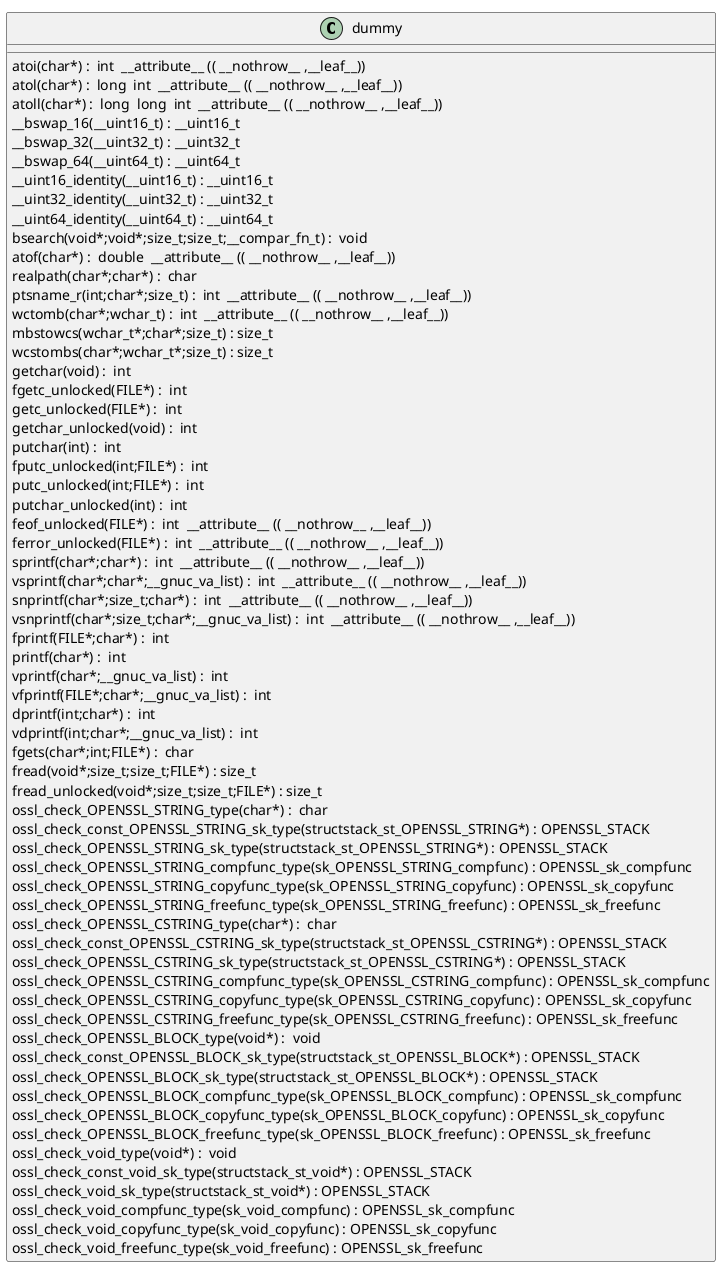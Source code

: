 @startuml
!pragma layout smetana
class dummy {
atoi(char*) :  int  __attribute__ (( __nothrow__ ,__leaf__)) [[[./../.././qc/apps/engine.c.html#505]]]
atol(char*) :  long  int  __attribute__ (( __nothrow__ ,__leaf__)) [[[./../.././qc/apps/engine.c.html#510]]]
atoll(char*) :  long  long  int  __attribute__ (( __nothrow__ ,__leaf__)) [[[./../.././qc/apps/engine.c.html#517]]]
__bswap_16(__uint16_t) : __uint16_t [[[./../.././qc/apps/engine.c.html#679]]]
__bswap_32(__uint32_t) : __uint32_t [[[./../.././qc/apps/engine.c.html#694]]]
__bswap_64(__uint64_t) : __uint64_t [[[./../.././qc/apps/engine.c.html#704]]]
__uint16_identity(__uint16_t) : __uint16_t [[[./../.././qc/apps/engine.c.html#716]]]
__uint32_identity(__uint32_t) : __uint32_t [[[./../.././qc/apps/engine.c.html#722]]]
__uint64_identity(__uint64_t) : __uint64_t [[[./../.././qc/apps/engine.c.html#728]]]
bsearch(void*;void*;size_t;size_t;__compar_fn_t) :  void  [[[./../.././qc/apps/engine.c.html#1396]]]
atof(char*) :  double  __attribute__ (( __nothrow__ ,__leaf__)) [[[./../.././qc/apps/engine.c.html#21334]]]
realpath(char*;char*) :  char  [[[./../.././qc/apps/engine.c.html#1]]]
ptsname_r(int;char*;size_t) :  int  __attribute__ (( __nothrow__ ,__leaf__)) [[[./../.././qc/apps/engine.c.html#1]]]
wctomb(char*;wchar_t) :  int  __attribute__ (( __nothrow__ ,__leaf__)) [[[./../.././qc/apps/engine.c.html#1]]]
mbstowcs(wchar_t*;char*;size_t) : size_t [[[./../.././qc/apps/engine.c.html#1]]]
wcstombs(char*;wchar_t*;size_t) : size_t [[[./../.././qc/apps/engine.c.html#1]]]
getchar(void) :  int  [[[./../.././qc/apps/engine.c.html#1]]]
fgetc_unlocked(FILE*) :  int  [[[./../.././qc/apps/engine.c.html#1]]]
getc_unlocked(FILE*) :  int  [[[./../.././qc/apps/engine.c.html#1]]]
getchar_unlocked(void) :  int  [[[./../.././qc/apps/engine.c.html#1]]]
putchar(int) :  int  [[[./../.././qc/apps/engine.c.html#1]]]
fputc_unlocked(int;FILE*) :  int  [[[./../.././qc/apps/engine.c.html#1]]]
putc_unlocked(int;FILE*) :  int  [[[./../.././qc/apps/engine.c.html#1]]]
putchar_unlocked(int) :  int  [[[./../.././qc/apps/engine.c.html#1]]]
feof_unlocked(FILE*) :  int  __attribute__ (( __nothrow__ ,__leaf__)) [[[./../.././qc/apps/engine.c.html#1]]]
ferror_unlocked(FILE*) :  int  __attribute__ (( __nothrow__ ,__leaf__)) [[[./../.././qc/apps/engine.c.html#1]]]
sprintf(char*;char*) :  int  __attribute__ (( __nothrow__ ,__leaf__)) [[[./../.././qc/apps/engine.c.html#1]]]
vsprintf(char*;char*;__gnuc_va_list) :  int  __attribute__ (( __nothrow__ ,__leaf__)) [[[./../.././qc/apps/engine.c.html#1]]]
snprintf(char*;size_t;char*) :  int  __attribute__ (( __nothrow__ ,__leaf__)) [[[./../.././qc/apps/engine.c.html#1]]]
vsnprintf(char*;size_t;char*;__gnuc_va_list) :  int  __attribute__ (( __nothrow__ ,__leaf__)) [[[./../.././qc/apps/engine.c.html#1]]]
fprintf(FILE*;char*) :  int  [[[./../.././qc/apps/engine.c.html#1]]]
printf(char*) :  int  [[[./../.././qc/apps/engine.c.html#1]]]
vprintf(char*;__gnuc_va_list) :  int  [[[./../.././qc/apps/engine.c.html#1]]]
vfprintf(FILE*;char*;__gnuc_va_list) :  int  [[[./../.././qc/apps/engine.c.html#1]]]
dprintf(int;char*) :  int  [[[./../.././qc/apps/engine.c.html#1]]]
vdprintf(int;char*;__gnuc_va_list) :  int  [[[./../.././qc/apps/engine.c.html#1]]]
fgets(char*;int;FILE*) :  char  [[[./../.././qc/apps/engine.c.html#1]]]
fread(void*;size_t;size_t;FILE*) : size_t [[[./../.././qc/apps/engine.c.html#1]]]
fread_unlocked(void*;size_t;size_t;FILE*) : size_t [[[./../.././qc/apps/engine.c.html#1]]]
ossl_check_OPENSSL_STRING_type(char*) :  char  [[[./../.././qc/apps/engine.c.html#1]]]
ossl_check_const_OPENSSL_STRING_sk_type(structstack_st_OPENSSL_STRING*) : OPENSSL_STACK [[[./../.././qc/apps/engine.c.html#1]]]
ossl_check_OPENSSL_STRING_sk_type(structstack_st_OPENSSL_STRING*) : OPENSSL_STACK [[[./../.././qc/apps/engine.c.html#1]]]
ossl_check_OPENSSL_STRING_compfunc_type(sk_OPENSSL_STRING_compfunc) : OPENSSL_sk_compfunc [[[./../.././qc/apps/engine.c.html#1]]]
ossl_check_OPENSSL_STRING_copyfunc_type(sk_OPENSSL_STRING_copyfunc) : OPENSSL_sk_copyfunc [[[./../.././qc/apps/engine.c.html#1]]]
ossl_check_OPENSSL_STRING_freefunc_type(sk_OPENSSL_STRING_freefunc) : OPENSSL_sk_freefunc [[[./../.././qc/apps/engine.c.html#1]]]
ossl_check_OPENSSL_CSTRING_type(char*) :  char  [[[./../.././qc/apps/engine.c.html#1]]]
ossl_check_const_OPENSSL_CSTRING_sk_type(structstack_st_OPENSSL_CSTRING*) : OPENSSL_STACK [[[./../.././qc/apps/engine.c.html#1]]]
ossl_check_OPENSSL_CSTRING_sk_type(structstack_st_OPENSSL_CSTRING*) : OPENSSL_STACK [[[./../.././qc/apps/engine.c.html#1]]]
ossl_check_OPENSSL_CSTRING_compfunc_type(sk_OPENSSL_CSTRING_compfunc) : OPENSSL_sk_compfunc [[[./../.././qc/apps/engine.c.html#1]]]
ossl_check_OPENSSL_CSTRING_copyfunc_type(sk_OPENSSL_CSTRING_copyfunc) : OPENSSL_sk_copyfunc [[[./../.././qc/apps/engine.c.html#1]]]
ossl_check_OPENSSL_CSTRING_freefunc_type(sk_OPENSSL_CSTRING_freefunc) : OPENSSL_sk_freefunc [[[./../.././qc/apps/engine.c.html#1]]]
ossl_check_OPENSSL_BLOCK_type(void*) :  void  [[[./../.././qc/apps/engine.c.html#1]]]
ossl_check_const_OPENSSL_BLOCK_sk_type(structstack_st_OPENSSL_BLOCK*) : OPENSSL_STACK [[[./../.././qc/apps/engine.c.html#1]]]
ossl_check_OPENSSL_BLOCK_sk_type(structstack_st_OPENSSL_BLOCK*) : OPENSSL_STACK [[[./../.././qc/apps/engine.c.html#1]]]
ossl_check_OPENSSL_BLOCK_compfunc_type(sk_OPENSSL_BLOCK_compfunc) : OPENSSL_sk_compfunc [[[./../.././qc/apps/engine.c.html#1]]]
ossl_check_OPENSSL_BLOCK_copyfunc_type(sk_OPENSSL_BLOCK_copyfunc) : OPENSSL_sk_copyfunc [[[./../.././qc/apps/engine.c.html#1]]]
ossl_check_OPENSSL_BLOCK_freefunc_type(sk_OPENSSL_BLOCK_freefunc) : OPENSSL_sk_freefunc [[[./../.././qc/apps/engine.c.html#1]]]
ossl_check_void_type(void*) :  void  [[[./../.././qc/apps/engine.c.html#1]]]
ossl_check_const_void_sk_type(structstack_st_void*) : OPENSSL_STACK [[[./../.././qc/apps/engine.c.html#1]]]
ossl_check_void_sk_type(structstack_st_void*) : OPENSSL_STACK [[[./../.././qc/apps/engine.c.html#1]]]
ossl_check_void_compfunc_type(sk_void_compfunc) : OPENSSL_sk_compfunc [[[./../.././qc/apps/engine.c.html#1]]]
ossl_check_void_copyfunc_type(sk_void_copyfunc) : OPENSSL_sk_copyfunc [[[./../.././qc/apps/engine.c.html#1]]]
ossl_check_void_freefunc_type(sk_void_freefunc) : OPENSSL_sk_freefunc [[[./../.././qc/apps/engine.c.html#1]]]
} 
@enduml
